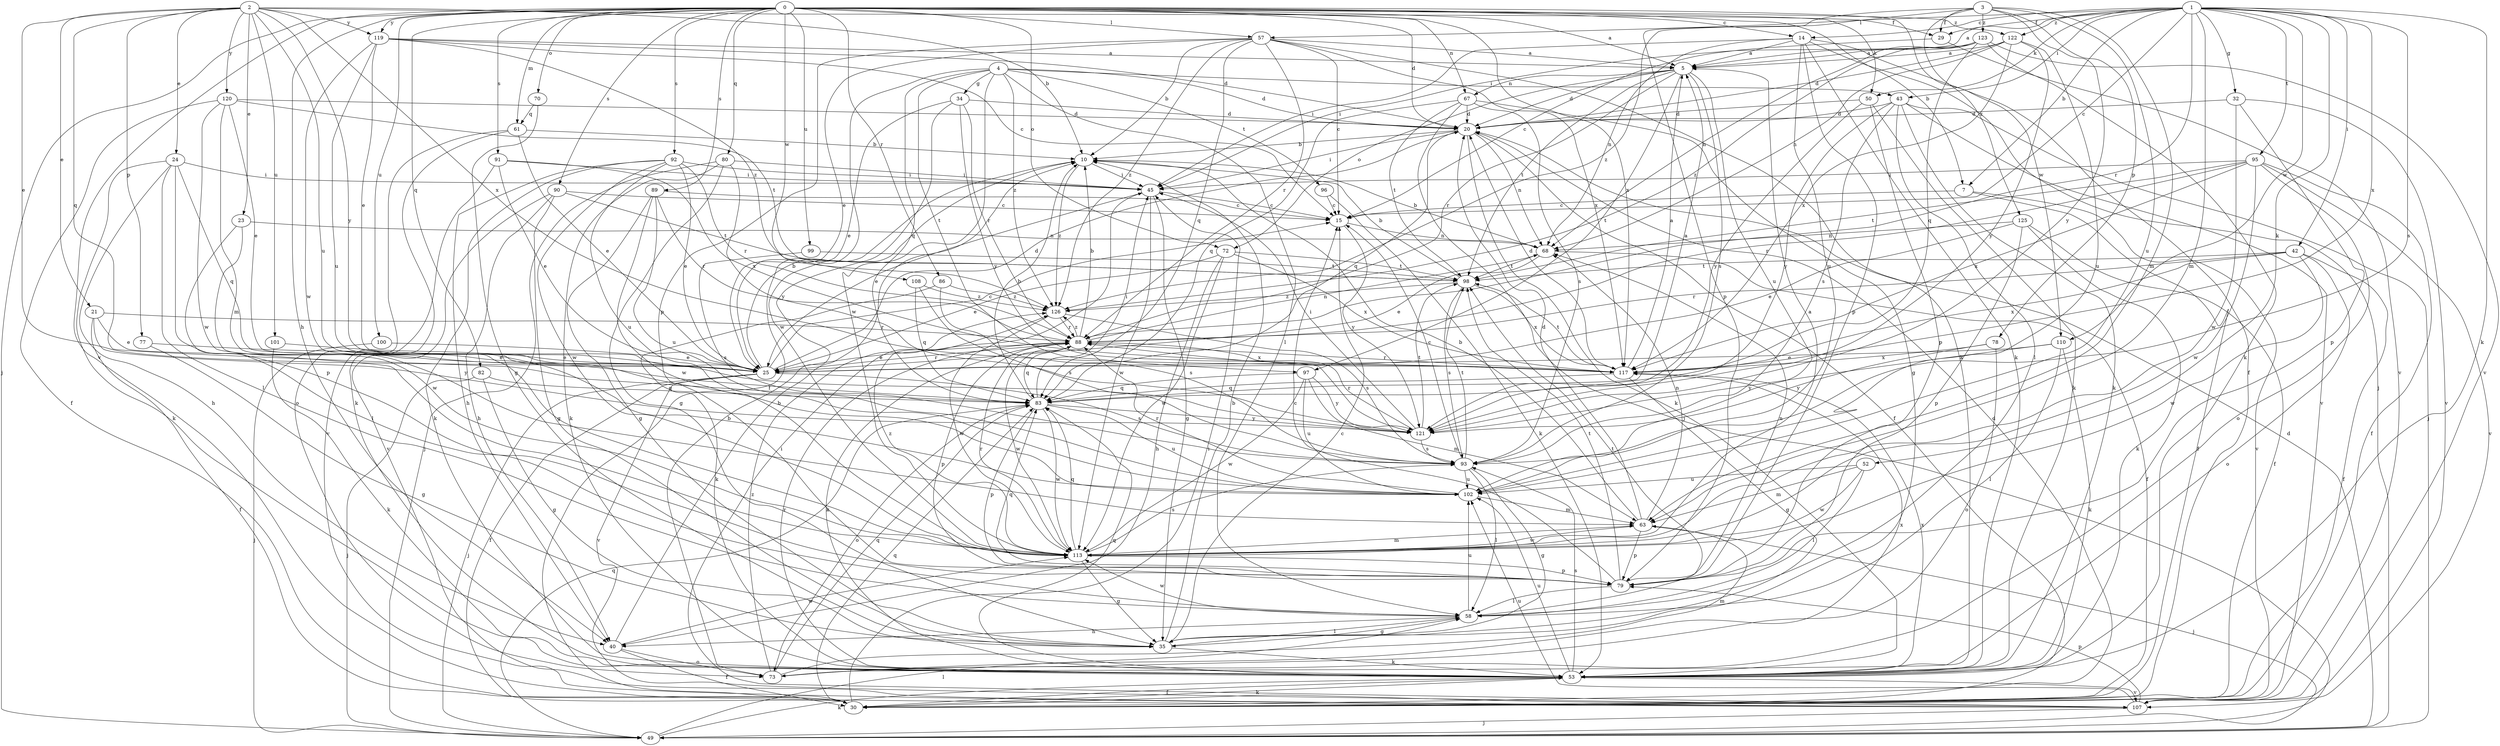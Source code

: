 strict digraph  {
0;
1;
2;
3;
4;
5;
7;
10;
14;
15;
20;
21;
23;
24;
25;
29;
30;
32;
34;
35;
40;
42;
43;
45;
49;
50;
52;
53;
57;
58;
61;
63;
67;
68;
70;
72;
73;
77;
78;
79;
80;
82;
83;
86;
88;
89;
90;
91;
92;
93;
95;
96;
97;
98;
99;
100;
101;
102;
107;
108;
110;
113;
117;
119;
120;
121;
122;
123;
125;
126;
0 -> 5  [label=a];
0 -> 7  [label=b];
0 -> 14  [label=c];
0 -> 20  [label=d];
0 -> 40  [label=h];
0 -> 49  [label=j];
0 -> 50  [label=k];
0 -> 57  [label=l];
0 -> 61  [label=m];
0 -> 67  [label=n];
0 -> 70  [label=o];
0 -> 72  [label=o];
0 -> 80  [label=q];
0 -> 82  [label=q];
0 -> 86  [label=r];
0 -> 89  [label=s];
0 -> 90  [label=s];
0 -> 91  [label=s];
0 -> 92  [label=s];
0 -> 99  [label=u];
0 -> 100  [label=u];
0 -> 107  [label=v];
0 -> 108  [label=w];
0 -> 110  [label=w];
0 -> 117  [label=x];
0 -> 119  [label=y];
0 -> 122  [label=z];
1 -> 5  [label=a];
1 -> 7  [label=b];
1 -> 14  [label=c];
1 -> 15  [label=c];
1 -> 29  [label=f];
1 -> 32  [label=g];
1 -> 42  [label=i];
1 -> 43  [label=i];
1 -> 50  [label=k];
1 -> 52  [label=k];
1 -> 53  [label=k];
1 -> 57  [label=l];
1 -> 63  [label=m];
1 -> 88  [label=r];
1 -> 93  [label=s];
1 -> 95  [label=t];
1 -> 110  [label=w];
1 -> 117  [label=x];
1 -> 122  [label=z];
2 -> 10  [label=b];
2 -> 21  [label=e];
2 -> 23  [label=e];
2 -> 24  [label=e];
2 -> 25  [label=e];
2 -> 29  [label=f];
2 -> 77  [label=p];
2 -> 83  [label=q];
2 -> 101  [label=u];
2 -> 102  [label=u];
2 -> 117  [label=x];
2 -> 119  [label=y];
2 -> 120  [label=y];
2 -> 121  [label=y];
3 -> 29  [label=f];
3 -> 63  [label=m];
3 -> 78  [label=p];
3 -> 79  [label=p];
3 -> 102  [label=u];
3 -> 121  [label=y];
3 -> 123  [label=z];
3 -> 125  [label=z];
3 -> 126  [label=z];
4 -> 20  [label=d];
4 -> 30  [label=f];
4 -> 34  [label=g];
4 -> 43  [label=i];
4 -> 58  [label=l];
4 -> 83  [label=q];
4 -> 96  [label=t];
4 -> 97  [label=t];
4 -> 113  [label=w];
4 -> 126  [label=z];
5 -> 20  [label=d];
5 -> 67  [label=n];
5 -> 72  [label=o];
5 -> 88  [label=r];
5 -> 93  [label=s];
5 -> 97  [label=t];
5 -> 98  [label=t];
5 -> 102  [label=u];
7 -> 15  [label=c];
7 -> 30  [label=f];
7 -> 107  [label=v];
10 -> 45  [label=i];
10 -> 126  [label=z];
14 -> 5  [label=a];
14 -> 30  [label=f];
14 -> 45  [label=i];
14 -> 49  [label=j];
14 -> 53  [label=k];
14 -> 68  [label=n];
14 -> 79  [label=p];
14 -> 102  [label=u];
15 -> 68  [label=n];
15 -> 121  [label=y];
20 -> 10  [label=b];
20 -> 30  [label=f];
20 -> 45  [label=i];
20 -> 53  [label=k];
20 -> 68  [label=n];
20 -> 83  [label=q];
21 -> 25  [label=e];
21 -> 30  [label=f];
21 -> 88  [label=r];
21 -> 121  [label=y];
23 -> 58  [label=l];
23 -> 68  [label=n];
23 -> 113  [label=w];
24 -> 40  [label=h];
24 -> 45  [label=i];
24 -> 53  [label=k];
24 -> 58  [label=l];
24 -> 79  [label=p];
24 -> 83  [label=q];
25 -> 10  [label=b];
25 -> 15  [label=c];
25 -> 20  [label=d];
25 -> 30  [label=f];
25 -> 49  [label=j];
25 -> 88  [label=r];
25 -> 93  [label=s];
25 -> 107  [label=v];
29 -> 15  [label=c];
29 -> 107  [label=v];
30 -> 20  [label=d];
30 -> 45  [label=i];
30 -> 53  [label=k];
30 -> 83  [label=q];
32 -> 20  [label=d];
32 -> 79  [label=p];
32 -> 107  [label=v];
32 -> 113  [label=w];
34 -> 20  [label=d];
34 -> 25  [label=e];
34 -> 88  [label=r];
34 -> 113  [label=w];
34 -> 121  [label=y];
35 -> 10  [label=b];
35 -> 15  [label=c];
35 -> 53  [label=k];
35 -> 58  [label=l];
40 -> 10  [label=b];
40 -> 30  [label=f];
40 -> 73  [label=o];
40 -> 113  [label=w];
42 -> 30  [label=f];
42 -> 73  [label=o];
42 -> 88  [label=r];
42 -> 98  [label=t];
42 -> 113  [label=w];
42 -> 117  [label=x];
43 -> 20  [label=d];
43 -> 49  [label=j];
43 -> 53  [label=k];
43 -> 58  [label=l];
43 -> 93  [label=s];
43 -> 107  [label=v];
43 -> 121  [label=y];
45 -> 15  [label=c];
45 -> 25  [label=e];
45 -> 35  [label=g];
45 -> 113  [label=w];
49 -> 20  [label=d];
49 -> 53  [label=k];
49 -> 58  [label=l];
49 -> 83  [label=q];
50 -> 20  [label=d];
50 -> 53  [label=k];
50 -> 79  [label=p];
50 -> 121  [label=y];
52 -> 58  [label=l];
52 -> 63  [label=m];
52 -> 102  [label=u];
52 -> 113  [label=w];
53 -> 30  [label=f];
53 -> 83  [label=q];
53 -> 88  [label=r];
53 -> 93  [label=s];
53 -> 102  [label=u];
53 -> 107  [label=v];
53 -> 117  [label=x];
57 -> 5  [label=a];
57 -> 10  [label=b];
57 -> 15  [label=c];
57 -> 25  [label=e];
57 -> 53  [label=k];
57 -> 79  [label=p];
57 -> 83  [label=q];
57 -> 88  [label=r];
57 -> 117  [label=x];
57 -> 126  [label=z];
58 -> 35  [label=g];
58 -> 40  [label=h];
58 -> 98  [label=t];
58 -> 102  [label=u];
58 -> 113  [label=w];
61 -> 10  [label=b];
61 -> 25  [label=e];
61 -> 53  [label=k];
61 -> 73  [label=o];
63 -> 10  [label=b];
63 -> 20  [label=d];
63 -> 49  [label=j];
63 -> 68  [label=n];
63 -> 79  [label=p];
63 -> 113  [label=w];
67 -> 20  [label=d];
67 -> 35  [label=g];
67 -> 49  [label=j];
67 -> 83  [label=q];
67 -> 93  [label=s];
67 -> 98  [label=t];
68 -> 10  [label=b];
68 -> 25  [label=e];
68 -> 30  [label=f];
68 -> 98  [label=t];
70 -> 35  [label=g];
70 -> 61  [label=q];
72 -> 25  [label=e];
72 -> 40  [label=h];
72 -> 98  [label=t];
72 -> 113  [label=w];
72 -> 117  [label=x];
73 -> 10  [label=b];
73 -> 63  [label=m];
73 -> 83  [label=q];
73 -> 117  [label=x];
73 -> 126  [label=z];
77 -> 25  [label=e];
77 -> 35  [label=g];
78 -> 73  [label=o];
78 -> 117  [label=x];
78 -> 121  [label=y];
79 -> 15  [label=c];
79 -> 58  [label=l];
79 -> 68  [label=n];
79 -> 83  [label=q];
79 -> 98  [label=t];
80 -> 35  [label=g];
80 -> 45  [label=i];
80 -> 49  [label=j];
80 -> 53  [label=k];
80 -> 121  [label=y];
82 -> 35  [label=g];
82 -> 49  [label=j];
82 -> 83  [label=q];
83 -> 5  [label=a];
83 -> 10  [label=b];
83 -> 45  [label=i];
83 -> 73  [label=o];
83 -> 79  [label=p];
83 -> 102  [label=u];
83 -> 113  [label=w];
83 -> 121  [label=y];
86 -> 53  [label=k];
86 -> 93  [label=s];
86 -> 126  [label=z];
88 -> 10  [label=b];
88 -> 25  [label=e];
88 -> 53  [label=k];
88 -> 68  [label=n];
88 -> 79  [label=p];
88 -> 83  [label=q];
88 -> 113  [label=w];
88 -> 117  [label=x];
88 -> 126  [label=z];
89 -> 15  [label=c];
89 -> 35  [label=g];
89 -> 88  [label=r];
89 -> 102  [label=u];
89 -> 113  [label=w];
90 -> 15  [label=c];
90 -> 35  [label=g];
90 -> 40  [label=h];
90 -> 98  [label=t];
90 -> 107  [label=v];
91 -> 25  [label=e];
91 -> 45  [label=i];
91 -> 107  [label=v];
91 -> 117  [label=x];
92 -> 25  [label=e];
92 -> 40  [label=h];
92 -> 45  [label=i];
92 -> 53  [label=k];
92 -> 88  [label=r];
92 -> 102  [label=u];
92 -> 113  [label=w];
93 -> 15  [label=c];
93 -> 35  [label=g];
93 -> 58  [label=l];
93 -> 98  [label=t];
93 -> 102  [label=u];
95 -> 30  [label=f];
95 -> 45  [label=i];
95 -> 73  [label=o];
95 -> 88  [label=r];
95 -> 98  [label=t];
95 -> 107  [label=v];
95 -> 113  [label=w];
95 -> 117  [label=x];
96 -> 15  [label=c];
96 -> 53  [label=k];
97 -> 63  [label=m];
97 -> 83  [label=q];
97 -> 102  [label=u];
97 -> 113  [label=w];
97 -> 121  [label=y];
98 -> 10  [label=b];
98 -> 93  [label=s];
98 -> 117  [label=x];
98 -> 126  [label=z];
99 -> 93  [label=s];
99 -> 98  [label=t];
100 -> 25  [label=e];
100 -> 49  [label=j];
101 -> 25  [label=e];
101 -> 53  [label=k];
102 -> 63  [label=m];
102 -> 88  [label=r];
107 -> 45  [label=i];
107 -> 49  [label=j];
107 -> 79  [label=p];
107 -> 102  [label=u];
108 -> 83  [label=q];
108 -> 93  [label=s];
108 -> 126  [label=z];
110 -> 25  [label=e];
110 -> 53  [label=k];
110 -> 58  [label=l];
110 -> 121  [label=y];
113 -> 5  [label=a];
113 -> 35  [label=g];
113 -> 63  [label=m];
113 -> 79  [label=p];
113 -> 83  [label=q];
113 -> 88  [label=r];
113 -> 93  [label=s];
113 -> 126  [label=z];
117 -> 5  [label=a];
117 -> 20  [label=d];
117 -> 35  [label=g];
117 -> 83  [label=q];
117 -> 88  [label=r];
117 -> 98  [label=t];
119 -> 5  [label=a];
119 -> 15  [label=c];
119 -> 20  [label=d];
119 -> 25  [label=e];
119 -> 102  [label=u];
119 -> 113  [label=w];
119 -> 126  [label=z];
120 -> 20  [label=d];
120 -> 25  [label=e];
120 -> 30  [label=f];
120 -> 63  [label=m];
120 -> 98  [label=t];
120 -> 113  [label=w];
121 -> 45  [label=i];
121 -> 88  [label=r];
121 -> 93  [label=s];
121 -> 98  [label=t];
122 -> 5  [label=a];
122 -> 20  [label=d];
122 -> 68  [label=n];
122 -> 102  [label=u];
122 -> 117  [label=x];
122 -> 121  [label=y];
123 -> 5  [label=a];
123 -> 45  [label=i];
123 -> 53  [label=k];
123 -> 68  [label=n];
123 -> 83  [label=q];
123 -> 107  [label=v];
123 -> 126  [label=z];
125 -> 25  [label=e];
125 -> 30  [label=f];
125 -> 53  [label=k];
125 -> 68  [label=n];
125 -> 79  [label=p];
126 -> 88  [label=r];
126 -> 93  [label=s];
126 -> 113  [label=w];
}
